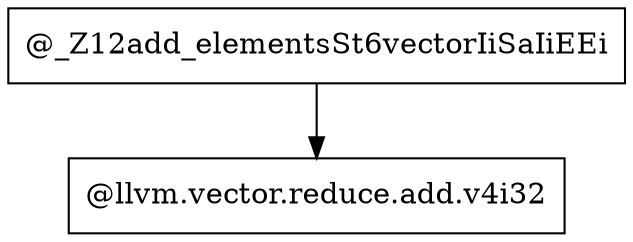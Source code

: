 digraph "Call Graph" {
  node [shape=box];

  "@_Z12add_elementsSt6vectorIiSaIiEEi" -> "@llvm.vector.reduce.add.v4i32";
}